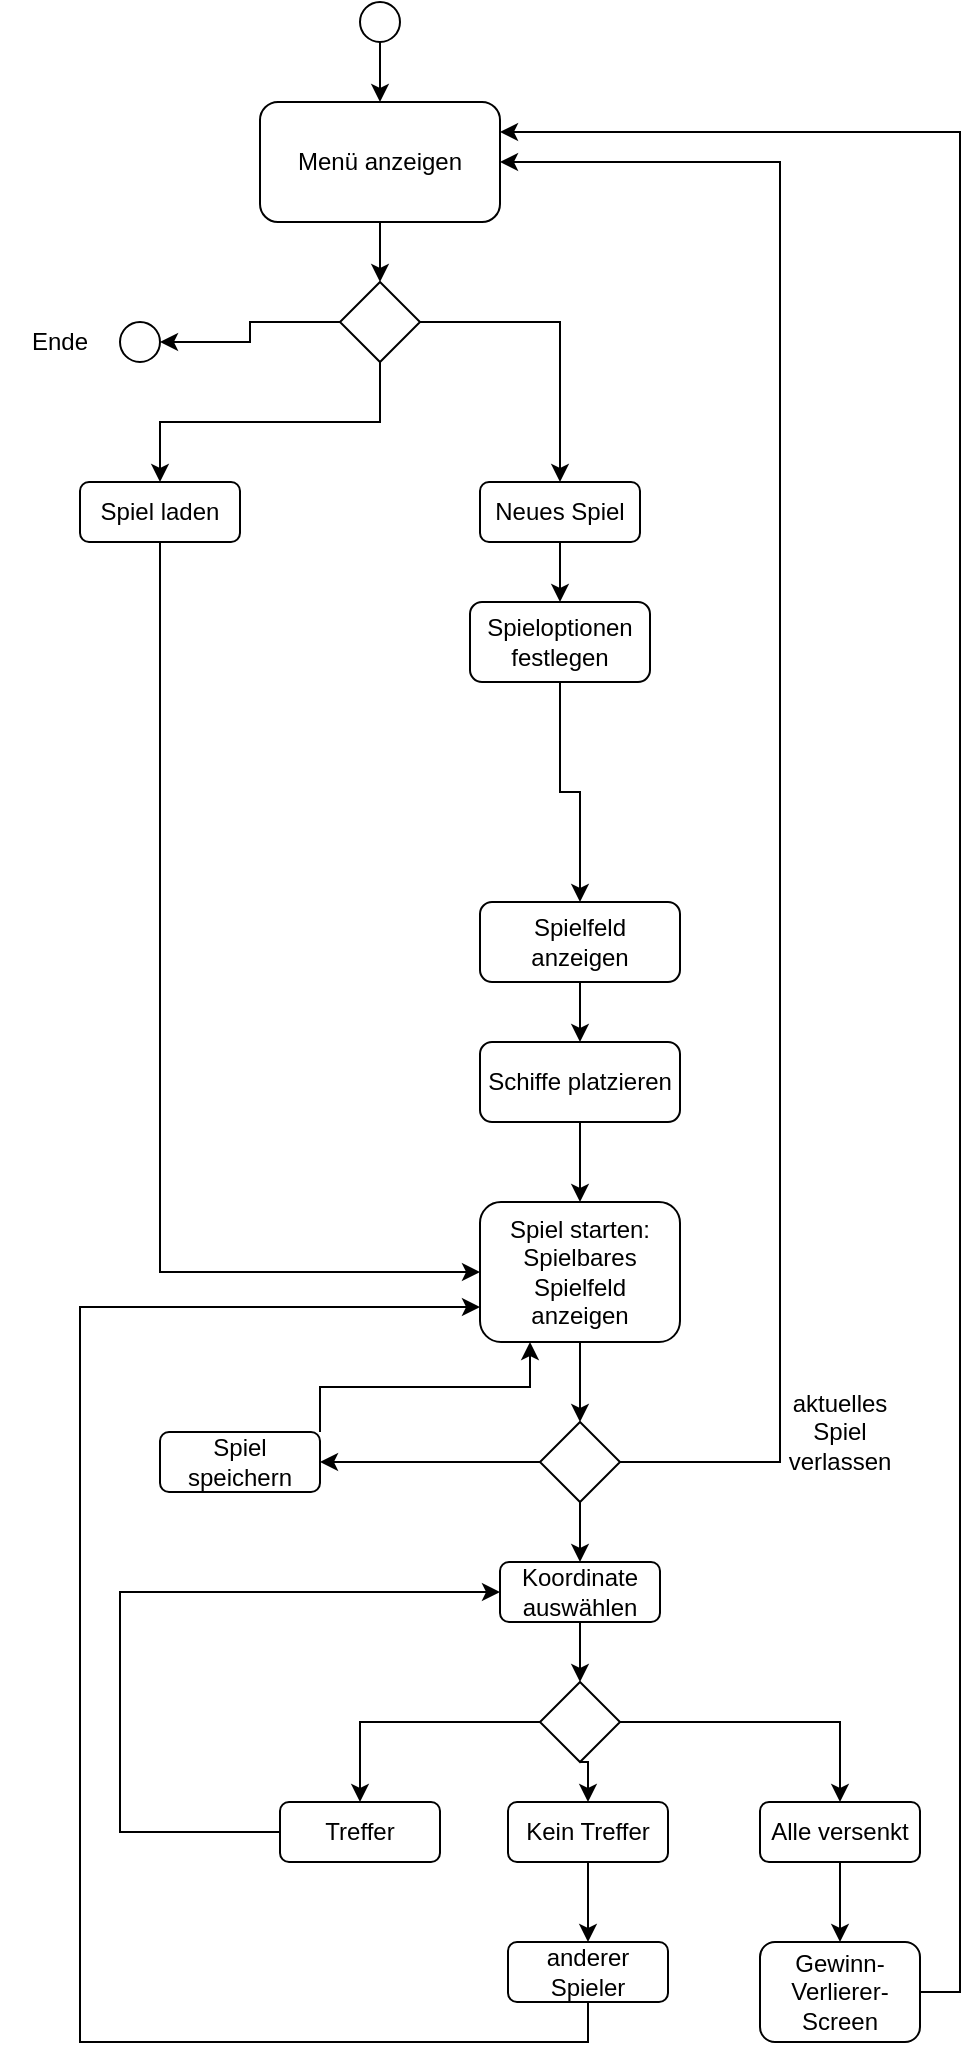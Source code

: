 <mxfile version="17.1.3" type="device"><diagram id="4fqoq6_MeUepfhcV2suN" name="Page-1"><mxGraphModel dx="526" dy="492" grid="1" gridSize="10" guides="1" tooltips="1" connect="1" arrows="1" fold="1" page="1" pageScale="1" pageWidth="827" pageHeight="1169" math="0" shadow="0"><root><mxCell id="0"/><mxCell id="1" parent="0"/><mxCell id="Nbiy5PX8i2p1dJrkeYeA-6" style="edgeStyle=orthogonalEdgeStyle;rounded=0;orthogonalLoop=1;jettySize=auto;html=1;exitX=0.5;exitY=1;exitDx=0;exitDy=0;" edge="1" parent="1" source="Nbiy5PX8i2p1dJrkeYeA-1" target="Nbiy5PX8i2p1dJrkeYeA-2"><mxGeometry relative="1" as="geometry"/></mxCell><mxCell id="Nbiy5PX8i2p1dJrkeYeA-1" value="" style="ellipse;whiteSpace=wrap;html=1;aspect=fixed;" vertex="1" parent="1"><mxGeometry x="260" y="30" width="20" height="20" as="geometry"/></mxCell><mxCell id="Nbiy5PX8i2p1dJrkeYeA-7" style="edgeStyle=orthogonalEdgeStyle;rounded=0;orthogonalLoop=1;jettySize=auto;html=1;exitX=0.5;exitY=1;exitDx=0;exitDy=0;entryX=0.5;entryY=0;entryDx=0;entryDy=0;" edge="1" parent="1" source="Nbiy5PX8i2p1dJrkeYeA-2" target="Nbiy5PX8i2p1dJrkeYeA-3"><mxGeometry relative="1" as="geometry"/></mxCell><mxCell id="Nbiy5PX8i2p1dJrkeYeA-2" value="Menü anzeigen" style="rounded=1;whiteSpace=wrap;html=1;" vertex="1" parent="1"><mxGeometry x="210" y="80" width="120" height="60" as="geometry"/></mxCell><mxCell id="Nbiy5PX8i2p1dJrkeYeA-8" style="edgeStyle=orthogonalEdgeStyle;rounded=0;orthogonalLoop=1;jettySize=auto;html=1;exitX=0;exitY=0.5;exitDx=0;exitDy=0;entryX=1;entryY=0.5;entryDx=0;entryDy=0;" edge="1" parent="1" source="Nbiy5PX8i2p1dJrkeYeA-3" target="Nbiy5PX8i2p1dJrkeYeA-4"><mxGeometry relative="1" as="geometry"/></mxCell><mxCell id="Nbiy5PX8i2p1dJrkeYeA-10" style="edgeStyle=orthogonalEdgeStyle;rounded=0;orthogonalLoop=1;jettySize=auto;html=1;exitX=0.5;exitY=1;exitDx=0;exitDy=0;entryX=0.5;entryY=0;entryDx=0;entryDy=0;" edge="1" parent="1" source="Nbiy5PX8i2p1dJrkeYeA-3" target="Nbiy5PX8i2p1dJrkeYeA-9"><mxGeometry relative="1" as="geometry"/></mxCell><mxCell id="Nbiy5PX8i2p1dJrkeYeA-12" style="edgeStyle=orthogonalEdgeStyle;rounded=0;orthogonalLoop=1;jettySize=auto;html=1;exitX=1;exitY=0.5;exitDx=0;exitDy=0;" edge="1" parent="1" source="Nbiy5PX8i2p1dJrkeYeA-3" target="Nbiy5PX8i2p1dJrkeYeA-11"><mxGeometry relative="1" as="geometry"/></mxCell><mxCell id="Nbiy5PX8i2p1dJrkeYeA-3" value="" style="rhombus;whiteSpace=wrap;html=1;" vertex="1" parent="1"><mxGeometry x="250" y="170" width="40" height="40" as="geometry"/></mxCell><mxCell id="Nbiy5PX8i2p1dJrkeYeA-4" value="" style="ellipse;whiteSpace=wrap;html=1;aspect=fixed;" vertex="1" parent="1"><mxGeometry x="140" y="190" width="20" height="20" as="geometry"/></mxCell><mxCell id="Nbiy5PX8i2p1dJrkeYeA-5" value="Ende" style="text;html=1;strokeColor=none;fillColor=none;align=center;verticalAlign=middle;whiteSpace=wrap;rounded=0;" vertex="1" parent="1"><mxGeometry x="80" y="185" width="60" height="30" as="geometry"/></mxCell><mxCell id="Nbiy5PX8i2p1dJrkeYeA-23" style="edgeStyle=orthogonalEdgeStyle;rounded=0;orthogonalLoop=1;jettySize=auto;html=1;exitX=0.5;exitY=1;exitDx=0;exitDy=0;entryX=0;entryY=0.5;entryDx=0;entryDy=0;" edge="1" parent="1" source="Nbiy5PX8i2p1dJrkeYeA-9" target="Nbiy5PX8i2p1dJrkeYeA-20"><mxGeometry relative="1" as="geometry"/></mxCell><mxCell id="Nbiy5PX8i2p1dJrkeYeA-9" value="Spiel laden" style="rounded=1;whiteSpace=wrap;html=1;" vertex="1" parent="1"><mxGeometry x="120" y="270" width="80" height="30" as="geometry"/></mxCell><mxCell id="Nbiy5PX8i2p1dJrkeYeA-15" style="edgeStyle=orthogonalEdgeStyle;rounded=0;orthogonalLoop=1;jettySize=auto;html=1;exitX=0.5;exitY=1;exitDx=0;exitDy=0;entryX=0.5;entryY=0;entryDx=0;entryDy=0;" edge="1" parent="1" source="Nbiy5PX8i2p1dJrkeYeA-11" target="Nbiy5PX8i2p1dJrkeYeA-14"><mxGeometry relative="1" as="geometry"/></mxCell><mxCell id="Nbiy5PX8i2p1dJrkeYeA-11" value="Neues Spiel" style="rounded=1;whiteSpace=wrap;html=1;" vertex="1" parent="1"><mxGeometry x="320" y="270" width="80" height="30" as="geometry"/></mxCell><mxCell id="Nbiy5PX8i2p1dJrkeYeA-17" style="edgeStyle=orthogonalEdgeStyle;rounded=0;orthogonalLoop=1;jettySize=auto;html=1;exitX=0.5;exitY=1;exitDx=0;exitDy=0;entryX=0.5;entryY=0;entryDx=0;entryDy=0;" edge="1" parent="1" source="Nbiy5PX8i2p1dJrkeYeA-14" target="Nbiy5PX8i2p1dJrkeYeA-19"><mxGeometry relative="1" as="geometry"><mxPoint x="360" y="400" as="targetPoint"/></mxGeometry></mxCell><mxCell id="Nbiy5PX8i2p1dJrkeYeA-14" value="Spieloptionen festlegen" style="rounded=1;whiteSpace=wrap;html=1;" vertex="1" parent="1"><mxGeometry x="315" y="330" width="90" height="40" as="geometry"/></mxCell><mxCell id="Nbiy5PX8i2p1dJrkeYeA-22" style="edgeStyle=orthogonalEdgeStyle;rounded=0;orthogonalLoop=1;jettySize=auto;html=1;exitX=0.5;exitY=1;exitDx=0;exitDy=0;entryX=0.5;entryY=0;entryDx=0;entryDy=0;" edge="1" parent="1" source="Nbiy5PX8i2p1dJrkeYeA-18" target="Nbiy5PX8i2p1dJrkeYeA-20"><mxGeometry relative="1" as="geometry"/></mxCell><mxCell id="Nbiy5PX8i2p1dJrkeYeA-18" value="Schiffe platzieren" style="rounded=1;whiteSpace=wrap;html=1;" vertex="1" parent="1"><mxGeometry x="320" y="550" width="100" height="40" as="geometry"/></mxCell><mxCell id="Nbiy5PX8i2p1dJrkeYeA-21" style="edgeStyle=orthogonalEdgeStyle;rounded=0;orthogonalLoop=1;jettySize=auto;html=1;exitX=0.5;exitY=1;exitDx=0;exitDy=0;entryX=0.5;entryY=0;entryDx=0;entryDy=0;" edge="1" parent="1" source="Nbiy5PX8i2p1dJrkeYeA-19" target="Nbiy5PX8i2p1dJrkeYeA-18"><mxGeometry relative="1" as="geometry"/></mxCell><mxCell id="Nbiy5PX8i2p1dJrkeYeA-19" value="Spielfeld anzeigen" style="rounded=1;whiteSpace=wrap;html=1;" vertex="1" parent="1"><mxGeometry x="320" y="480" width="100" height="40" as="geometry"/></mxCell><mxCell id="Nbiy5PX8i2p1dJrkeYeA-25" style="edgeStyle=orthogonalEdgeStyle;rounded=0;orthogonalLoop=1;jettySize=auto;html=1;exitX=0.5;exitY=1;exitDx=0;exitDy=0;entryX=0.5;entryY=0;entryDx=0;entryDy=0;" edge="1" parent="1" source="Nbiy5PX8i2p1dJrkeYeA-20" target="Nbiy5PX8i2p1dJrkeYeA-24"><mxGeometry relative="1" as="geometry"/></mxCell><mxCell id="Nbiy5PX8i2p1dJrkeYeA-20" value="Spiel starten: Spielbares Spielfeld anzeigen" style="rounded=1;whiteSpace=wrap;html=1;" vertex="1" parent="1"><mxGeometry x="320" y="630" width="100" height="70" as="geometry"/></mxCell><mxCell id="Nbiy5PX8i2p1dJrkeYeA-26" style="edgeStyle=orthogonalEdgeStyle;rounded=0;orthogonalLoop=1;jettySize=auto;html=1;exitX=1;exitY=0.5;exitDx=0;exitDy=0;entryX=1;entryY=0.5;entryDx=0;entryDy=0;" edge="1" parent="1" source="Nbiy5PX8i2p1dJrkeYeA-24" target="Nbiy5PX8i2p1dJrkeYeA-2"><mxGeometry relative="1" as="geometry"><Array as="points"><mxPoint x="470" y="760"/><mxPoint x="470" y="110"/></Array></mxGeometry></mxCell><mxCell id="Nbiy5PX8i2p1dJrkeYeA-31" style="edgeStyle=orthogonalEdgeStyle;rounded=0;orthogonalLoop=1;jettySize=auto;html=1;exitX=0.5;exitY=1;exitDx=0;exitDy=0;" edge="1" parent="1" source="Nbiy5PX8i2p1dJrkeYeA-24" target="Nbiy5PX8i2p1dJrkeYeA-29"><mxGeometry relative="1" as="geometry"/></mxCell><mxCell id="Nbiy5PX8i2p1dJrkeYeA-32" style="edgeStyle=orthogonalEdgeStyle;rounded=0;orthogonalLoop=1;jettySize=auto;html=1;exitX=0;exitY=0.5;exitDx=0;exitDy=0;" edge="1" parent="1" source="Nbiy5PX8i2p1dJrkeYeA-24" target="Nbiy5PX8i2p1dJrkeYeA-30"><mxGeometry relative="1" as="geometry"/></mxCell><mxCell id="Nbiy5PX8i2p1dJrkeYeA-24" value="" style="rhombus;whiteSpace=wrap;html=1;" vertex="1" parent="1"><mxGeometry x="350" y="740" width="40" height="40" as="geometry"/></mxCell><mxCell id="Nbiy5PX8i2p1dJrkeYeA-28" value="aktuelles Spiel verlassen" style="text;html=1;strokeColor=none;fillColor=none;align=center;verticalAlign=middle;whiteSpace=wrap;rounded=0;" vertex="1" parent="1"><mxGeometry x="470" y="730" width="60" height="30" as="geometry"/></mxCell><mxCell id="Nbiy5PX8i2p1dJrkeYeA-42" style="edgeStyle=orthogonalEdgeStyle;rounded=0;orthogonalLoop=1;jettySize=auto;html=1;exitX=0.5;exitY=1;exitDx=0;exitDy=0;entryX=0.5;entryY=0;entryDx=0;entryDy=0;" edge="1" parent="1" source="Nbiy5PX8i2p1dJrkeYeA-29" target="Nbiy5PX8i2p1dJrkeYeA-35"><mxGeometry relative="1" as="geometry"/></mxCell><mxCell id="Nbiy5PX8i2p1dJrkeYeA-29" value="Koordinate auswählen" style="rounded=1;whiteSpace=wrap;html=1;" vertex="1" parent="1"><mxGeometry x="330" y="810" width="80" height="30" as="geometry"/></mxCell><mxCell id="Nbiy5PX8i2p1dJrkeYeA-34" style="edgeStyle=orthogonalEdgeStyle;rounded=0;orthogonalLoop=1;jettySize=auto;html=1;exitX=1;exitY=0;exitDx=0;exitDy=0;entryX=0.25;entryY=1;entryDx=0;entryDy=0;" edge="1" parent="1" source="Nbiy5PX8i2p1dJrkeYeA-30" target="Nbiy5PX8i2p1dJrkeYeA-20"><mxGeometry relative="1" as="geometry"/></mxCell><mxCell id="Nbiy5PX8i2p1dJrkeYeA-30" value="Spiel speichern" style="rounded=1;whiteSpace=wrap;html=1;" vertex="1" parent="1"><mxGeometry x="160" y="745" width="80" height="30" as="geometry"/></mxCell><mxCell id="Nbiy5PX8i2p1dJrkeYeA-39" style="edgeStyle=orthogonalEdgeStyle;rounded=0;orthogonalLoop=1;jettySize=auto;html=1;exitX=0;exitY=0.5;exitDx=0;exitDy=0;entryX=0.5;entryY=0;entryDx=0;entryDy=0;" edge="1" parent="1" source="Nbiy5PX8i2p1dJrkeYeA-35" target="Nbiy5PX8i2p1dJrkeYeA-36"><mxGeometry relative="1" as="geometry"/></mxCell><mxCell id="Nbiy5PX8i2p1dJrkeYeA-40" style="edgeStyle=orthogonalEdgeStyle;rounded=0;orthogonalLoop=1;jettySize=auto;html=1;exitX=0.5;exitY=1;exitDx=0;exitDy=0;entryX=0.5;entryY=0;entryDx=0;entryDy=0;" edge="1" parent="1" source="Nbiy5PX8i2p1dJrkeYeA-35" target="Nbiy5PX8i2p1dJrkeYeA-37"><mxGeometry relative="1" as="geometry"/></mxCell><mxCell id="Nbiy5PX8i2p1dJrkeYeA-41" style="edgeStyle=orthogonalEdgeStyle;rounded=0;orthogonalLoop=1;jettySize=auto;html=1;exitX=1;exitY=0.5;exitDx=0;exitDy=0;entryX=0.5;entryY=0;entryDx=0;entryDy=0;" edge="1" parent="1" source="Nbiy5PX8i2p1dJrkeYeA-35" target="Nbiy5PX8i2p1dJrkeYeA-38"><mxGeometry relative="1" as="geometry"/></mxCell><mxCell id="Nbiy5PX8i2p1dJrkeYeA-35" value="" style="rhombus;whiteSpace=wrap;html=1;" vertex="1" parent="1"><mxGeometry x="350" y="870" width="40" height="40" as="geometry"/></mxCell><mxCell id="Nbiy5PX8i2p1dJrkeYeA-43" style="edgeStyle=orthogonalEdgeStyle;rounded=0;orthogonalLoop=1;jettySize=auto;html=1;exitX=0;exitY=0.5;exitDx=0;exitDy=0;entryX=0;entryY=0.5;entryDx=0;entryDy=0;" edge="1" parent="1" source="Nbiy5PX8i2p1dJrkeYeA-36" target="Nbiy5PX8i2p1dJrkeYeA-29"><mxGeometry relative="1" as="geometry"><Array as="points"><mxPoint x="140" y="945"/><mxPoint x="140" y="825"/></Array></mxGeometry></mxCell><mxCell id="Nbiy5PX8i2p1dJrkeYeA-36" value="Treffer" style="rounded=1;whiteSpace=wrap;html=1;" vertex="1" parent="1"><mxGeometry x="220" y="930" width="80" height="30" as="geometry"/></mxCell><mxCell id="Nbiy5PX8i2p1dJrkeYeA-45" style="edgeStyle=orthogonalEdgeStyle;rounded=0;orthogonalLoop=1;jettySize=auto;html=1;exitX=0.5;exitY=1;exitDx=0;exitDy=0;entryX=0.5;entryY=0;entryDx=0;entryDy=0;" edge="1" parent="1" source="Nbiy5PX8i2p1dJrkeYeA-37" target="Nbiy5PX8i2p1dJrkeYeA-44"><mxGeometry relative="1" as="geometry"/></mxCell><mxCell id="Nbiy5PX8i2p1dJrkeYeA-37" value="Kein Treffer" style="rounded=1;whiteSpace=wrap;html=1;" vertex="1" parent="1"><mxGeometry x="334" y="930" width="80" height="30" as="geometry"/></mxCell><mxCell id="Nbiy5PX8i2p1dJrkeYeA-48" style="edgeStyle=orthogonalEdgeStyle;rounded=0;orthogonalLoop=1;jettySize=auto;html=1;exitX=0.5;exitY=1;exitDx=0;exitDy=0;entryX=0.5;entryY=0;entryDx=0;entryDy=0;" edge="1" parent="1" source="Nbiy5PX8i2p1dJrkeYeA-38" target="Nbiy5PX8i2p1dJrkeYeA-46"><mxGeometry relative="1" as="geometry"/></mxCell><mxCell id="Nbiy5PX8i2p1dJrkeYeA-38" value="Alle versenkt" style="rounded=1;whiteSpace=wrap;html=1;" vertex="1" parent="1"><mxGeometry x="460" y="930" width="80" height="30" as="geometry"/></mxCell><mxCell id="Nbiy5PX8i2p1dJrkeYeA-50" style="edgeStyle=orthogonalEdgeStyle;rounded=0;orthogonalLoop=1;jettySize=auto;html=1;exitX=0.5;exitY=1;exitDx=0;exitDy=0;entryX=0;entryY=0.75;entryDx=0;entryDy=0;" edge="1" parent="1" source="Nbiy5PX8i2p1dJrkeYeA-44" target="Nbiy5PX8i2p1dJrkeYeA-20"><mxGeometry relative="1" as="geometry"><Array as="points"><mxPoint x="374" y="1050"/><mxPoint x="120" y="1050"/><mxPoint x="120" y="683"/></Array></mxGeometry></mxCell><mxCell id="Nbiy5PX8i2p1dJrkeYeA-44" value="anderer Spieler" style="rounded=1;whiteSpace=wrap;html=1;" vertex="1" parent="1"><mxGeometry x="334" y="1000" width="80" height="30" as="geometry"/></mxCell><mxCell id="Nbiy5PX8i2p1dJrkeYeA-49" style="edgeStyle=orthogonalEdgeStyle;rounded=0;orthogonalLoop=1;jettySize=auto;html=1;exitX=1;exitY=0.5;exitDx=0;exitDy=0;entryX=1;entryY=0.25;entryDx=0;entryDy=0;" edge="1" parent="1" source="Nbiy5PX8i2p1dJrkeYeA-46" target="Nbiy5PX8i2p1dJrkeYeA-2"><mxGeometry relative="1" as="geometry"/></mxCell><mxCell id="Nbiy5PX8i2p1dJrkeYeA-46" value="Gewinn-Verlierer-Screen" style="rounded=1;whiteSpace=wrap;html=1;" vertex="1" parent="1"><mxGeometry x="460" y="1000" width="80" height="50" as="geometry"/></mxCell></root></mxGraphModel></diagram></mxfile>
